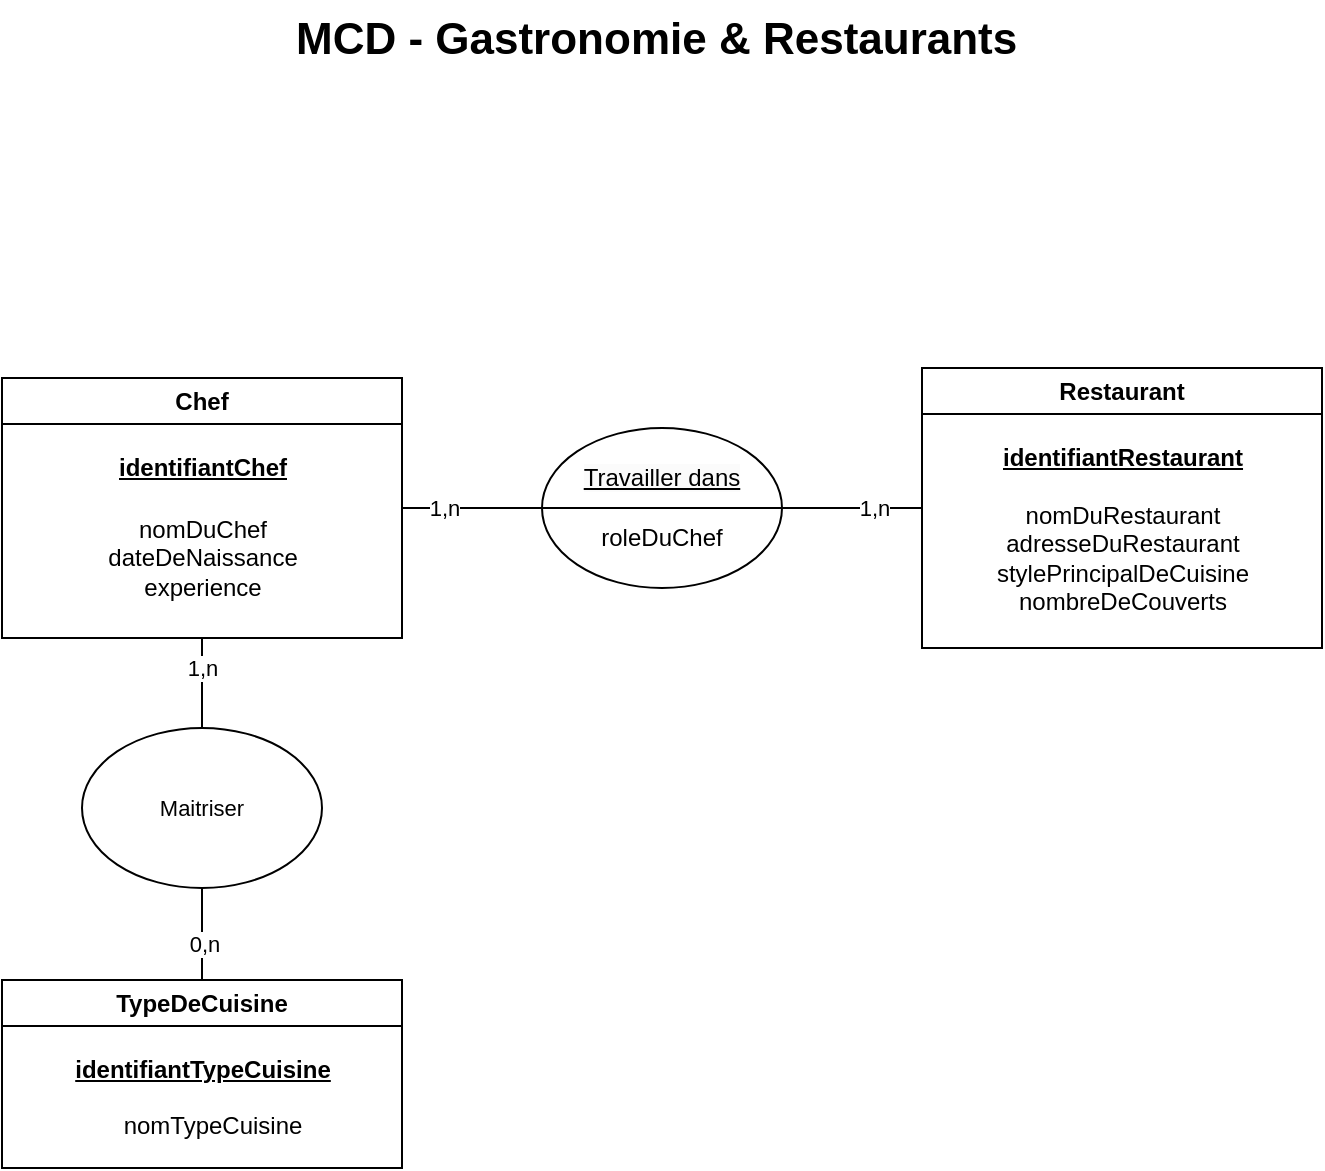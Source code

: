 <mxfile version="26.1.1" pages="3">
  <diagram name="MCD" id="_VAES6APuK3_uoqVnZ1t">
    <mxGraphModel dx="1193" dy="909" grid="1" gridSize="10" guides="1" tooltips="1" connect="1" arrows="1" fold="1" page="1" pageScale="1" pageWidth="1169" pageHeight="827" math="0" shadow="0">
      <root>
        <mxCell id="0" />
        <mxCell id="1" parent="0" />
        <mxCell id="GSkGhKC62d-ZnsJlCACh-16" style="edgeStyle=orthogonalEdgeStyle;shape=connector;rounded=0;orthogonalLoop=1;jettySize=auto;html=1;exitX=1;exitY=0.5;exitDx=0;exitDy=0;entryX=0;entryY=0.5;entryDx=0;entryDy=0;strokeColor=default;align=center;verticalAlign=middle;fontFamily=Helvetica;fontSize=11;fontColor=default;labelBackgroundColor=default;startFill=0;endArrow=none;" edge="1" parent="1" source="GSkGhKC62d-ZnsJlCACh-1" target="GSkGhKC62d-ZnsJlCACh-10">
          <mxGeometry relative="1" as="geometry" />
        </mxCell>
        <mxCell id="GSkGhKC62d-ZnsJlCACh-21" value="1,n" style="edgeLabel;html=1;align=center;verticalAlign=middle;resizable=0;points=[];fontFamily=Helvetica;fontSize=11;fontColor=default;labelBackgroundColor=default;" vertex="1" connectable="0" parent="GSkGhKC62d-ZnsJlCACh-16">
          <mxGeometry x="-0.408" relative="1" as="geometry">
            <mxPoint as="offset" />
          </mxGeometry>
        </mxCell>
        <mxCell id="GSkGhKC62d-ZnsJlCACh-1" value="Chef" style="swimlane;whiteSpace=wrap;html=1;" vertex="1" parent="1">
          <mxGeometry x="255" y="219" width="200" height="130" as="geometry" />
        </mxCell>
        <mxCell id="GSkGhKC62d-ZnsJlCACh-3" value="&lt;u&gt;&lt;b&gt;identifiantChef&lt;/b&gt;&lt;/u&gt;" style="text;html=1;align=center;verticalAlign=middle;resizable=0;points=[];autosize=1;strokeColor=none;fillColor=none;" vertex="1" parent="GSkGhKC62d-ZnsJlCACh-1">
          <mxGeometry x="45" y="30" width="110" height="30" as="geometry" />
        </mxCell>
        <mxCell id="GSkGhKC62d-ZnsJlCACh-4" value="nomDuChef&lt;div&gt;dateDeNaissance&lt;/div&gt;&lt;div&gt;experience&lt;/div&gt;" style="text;html=1;align=center;verticalAlign=middle;resizable=0;points=[];autosize=1;strokeColor=none;fillColor=none;" vertex="1" parent="GSkGhKC62d-ZnsJlCACh-1">
          <mxGeometry x="40" y="60" width="120" height="60" as="geometry" />
        </mxCell>
        <mxCell id="GSkGhKC62d-ZnsJlCACh-17" style="edgeStyle=orthogonalEdgeStyle;shape=connector;rounded=0;orthogonalLoop=1;jettySize=auto;html=1;exitX=0;exitY=0.5;exitDx=0;exitDy=0;entryX=1;entryY=0.5;entryDx=0;entryDy=0;strokeColor=default;align=center;verticalAlign=middle;fontFamily=Helvetica;fontSize=11;fontColor=default;labelBackgroundColor=default;startFill=0;endArrow=none;" edge="1" parent="1" source="GSkGhKC62d-ZnsJlCACh-2" target="GSkGhKC62d-ZnsJlCACh-10">
          <mxGeometry relative="1" as="geometry" />
        </mxCell>
        <mxCell id="GSkGhKC62d-ZnsJlCACh-22" value="1,n" style="edgeLabel;html=1;align=center;verticalAlign=middle;resizable=0;points=[];fontFamily=Helvetica;fontSize=11;fontColor=default;labelBackgroundColor=default;" vertex="1" connectable="0" parent="GSkGhKC62d-ZnsJlCACh-17">
          <mxGeometry x="-0.32" y="-1" relative="1" as="geometry">
            <mxPoint y="1" as="offset" />
          </mxGeometry>
        </mxCell>
        <mxCell id="GSkGhKC62d-ZnsJlCACh-2" value="Restaurant" style="swimlane;whiteSpace=wrap;html=1;" vertex="1" parent="1">
          <mxGeometry x="715" y="214" width="200" height="140" as="geometry" />
        </mxCell>
        <mxCell id="GSkGhKC62d-ZnsJlCACh-8" value="&lt;b&gt;&lt;u&gt;identifiantRestaurant&lt;/u&gt;&lt;/b&gt;" style="text;html=1;align=center;verticalAlign=middle;resizable=0;points=[];autosize=1;strokeColor=none;fillColor=none;" vertex="1" parent="GSkGhKC62d-ZnsJlCACh-2">
          <mxGeometry x="30" y="30" width="140" height="30" as="geometry" />
        </mxCell>
        <mxCell id="GSkGhKC62d-ZnsJlCACh-9" value="nomDuRestaurant&lt;div&gt;adresseDuRestaurant&lt;/div&gt;&lt;div&gt;stylePrincipalDeCuisine&lt;/div&gt;&lt;div&gt;nombreDeCouverts&lt;/div&gt;" style="text;html=1;align=center;verticalAlign=middle;resizable=0;points=[];autosize=1;strokeColor=none;fillColor=none;" vertex="1" parent="GSkGhKC62d-ZnsJlCACh-2">
          <mxGeometry x="25" y="60" width="150" height="70" as="geometry" />
        </mxCell>
        <mxCell id="GSkGhKC62d-ZnsJlCACh-5" value="TypeDeCuisine" style="swimlane;whiteSpace=wrap;html=1;" vertex="1" parent="1">
          <mxGeometry x="255" y="520" width="200" height="94" as="geometry" />
        </mxCell>
        <mxCell id="GSkGhKC62d-ZnsJlCACh-6" value="&lt;u&gt;&lt;b&gt;identifiantTypeCuisine&lt;/b&gt;&lt;/u&gt;" style="text;html=1;align=center;verticalAlign=middle;resizable=0;points=[];autosize=1;strokeColor=none;fillColor=none;" vertex="1" parent="GSkGhKC62d-ZnsJlCACh-5">
          <mxGeometry x="25" y="30" width="150" height="30" as="geometry" />
        </mxCell>
        <mxCell id="GSkGhKC62d-ZnsJlCACh-7" value="nomTypeCuisine" style="text;html=1;align=center;verticalAlign=middle;resizable=0;points=[];autosize=1;strokeColor=none;fillColor=none;" vertex="1" parent="GSkGhKC62d-ZnsJlCACh-5">
          <mxGeometry x="50" y="58" width="110" height="30" as="geometry" />
        </mxCell>
        <mxCell id="GSkGhKC62d-ZnsJlCACh-15" value="" style="group" vertex="1" connectable="0" parent="1">
          <mxGeometry x="525" y="244" width="120" height="80" as="geometry" />
        </mxCell>
        <mxCell id="GSkGhKC62d-ZnsJlCACh-10" value="&lt;div&gt;&lt;br&gt;&lt;/div&gt;&lt;div&gt;&lt;br&gt;&lt;/div&gt;&lt;div&gt;roleDuChef&lt;/div&gt;" style="ellipse;whiteSpace=wrap;html=1;" vertex="1" parent="GSkGhKC62d-ZnsJlCACh-15">
          <mxGeometry width="120" height="80" as="geometry" />
        </mxCell>
        <mxCell id="GSkGhKC62d-ZnsJlCACh-13" style="edgeStyle=orthogonalEdgeStyle;rounded=0;orthogonalLoop=1;jettySize=auto;html=1;exitX=0;exitY=0.5;exitDx=0;exitDy=0;entryX=1;entryY=0.5;entryDx=0;entryDy=0;endArrow=none;startFill=0;" edge="1" parent="GSkGhKC62d-ZnsJlCACh-15" source="GSkGhKC62d-ZnsJlCACh-10" target="GSkGhKC62d-ZnsJlCACh-10">
          <mxGeometry relative="1" as="geometry">
            <Array as="points">
              <mxPoint x="30" y="40" />
              <mxPoint x="30" y="40" />
            </Array>
          </mxGeometry>
        </mxCell>
        <mxCell id="GSkGhKC62d-ZnsJlCACh-14" value="&lt;span style=&quot;font-size: 12px; background-color: rgb(251, 251, 251);&quot;&gt;&lt;u&gt;Travailler dans&lt;/u&gt;&lt;/span&gt;" style="text;html=1;align=center;verticalAlign=middle;whiteSpace=wrap;rounded=0;fontFamily=Helvetica;fontSize=11;fontColor=default;labelBackgroundColor=default;" vertex="1" parent="GSkGhKC62d-ZnsJlCACh-15">
          <mxGeometry x="15" y="10" width="90" height="30" as="geometry" />
        </mxCell>
        <mxCell id="GSkGhKC62d-ZnsJlCACh-19" style="edgeStyle=orthogonalEdgeStyle;shape=connector;rounded=0;orthogonalLoop=1;jettySize=auto;html=1;entryX=0.5;entryY=1;entryDx=0;entryDy=0;strokeColor=default;align=center;verticalAlign=middle;fontFamily=Helvetica;fontSize=11;fontColor=default;labelBackgroundColor=default;startFill=0;endArrow=none;" edge="1" parent="1" source="GSkGhKC62d-ZnsJlCACh-18" target="GSkGhKC62d-ZnsJlCACh-1">
          <mxGeometry relative="1" as="geometry" />
        </mxCell>
        <mxCell id="GSkGhKC62d-ZnsJlCACh-23" value="1,n" style="edgeLabel;html=1;align=center;verticalAlign=middle;resizable=0;points=[];fontFamily=Helvetica;fontSize=11;fontColor=default;labelBackgroundColor=default;" vertex="1" connectable="0" parent="GSkGhKC62d-ZnsJlCACh-19">
          <mxGeometry x="0.345" relative="1" as="geometry">
            <mxPoint as="offset" />
          </mxGeometry>
        </mxCell>
        <mxCell id="GSkGhKC62d-ZnsJlCACh-20" style="edgeStyle=orthogonalEdgeStyle;shape=connector;rounded=0;orthogonalLoop=1;jettySize=auto;html=1;strokeColor=default;align=center;verticalAlign=middle;fontFamily=Helvetica;fontSize=11;fontColor=default;labelBackgroundColor=default;startFill=0;endArrow=none;" edge="1" parent="1" source="GSkGhKC62d-ZnsJlCACh-18" target="GSkGhKC62d-ZnsJlCACh-5">
          <mxGeometry relative="1" as="geometry" />
        </mxCell>
        <mxCell id="GSkGhKC62d-ZnsJlCACh-24" value="0,n" style="edgeLabel;html=1;align=center;verticalAlign=middle;resizable=0;points=[];fontFamily=Helvetica;fontSize=11;fontColor=default;labelBackgroundColor=default;" vertex="1" connectable="0" parent="GSkGhKC62d-ZnsJlCACh-20">
          <mxGeometry x="0.202" y="1" relative="1" as="geometry">
            <mxPoint as="offset" />
          </mxGeometry>
        </mxCell>
        <mxCell id="GSkGhKC62d-ZnsJlCACh-18" value="Maitriser" style="ellipse;whiteSpace=wrap;html=1;fontFamily=Helvetica;fontSize=11;fontColor=default;labelBackgroundColor=default;" vertex="1" parent="1">
          <mxGeometry x="295" y="394" width="120" height="80" as="geometry" />
        </mxCell>
        <mxCell id="xr9xrHWhSfn2qRHlvQaQ-1" value="&lt;h1 style=&quot;margin-top: 0px;&quot;&gt;MCD - Gastronomie &amp;amp; Restaurants&lt;/h1&gt;" style="text;html=1;whiteSpace=wrap;overflow=hidden;rounded=0;fontFamily=Helvetica;fontSize=11;fontColor=default;labelBackgroundColor=default;" vertex="1" parent="1">
          <mxGeometry x="400" y="30" width="370" height="40" as="geometry" />
        </mxCell>
      </root>
    </mxGraphModel>
  </diagram>
  <diagram name="MLD" id="-9YC8l6qLKDzF1gOQo9l">
    <mxGraphModel dx="954" dy="727" grid="1" gridSize="10" guides="1" tooltips="1" connect="1" arrows="1" fold="1" page="1" pageScale="1" pageWidth="1169" pageHeight="827" math="0" shadow="0">
      <root>
        <mxCell id="SzoJbaLFp_RId-FHAc0Q-0" />
        <mxCell id="SzoJbaLFp_RId-FHAc0Q-1" parent="SzoJbaLFp_RId-FHAc0Q-0" />
        <mxCell id="SzoJbaLFp_RId-FHAc0Q-4" value="chefs" style="swimlane;whiteSpace=wrap;html=1;" vertex="1" parent="SzoJbaLFp_RId-FHAc0Q-1">
          <mxGeometry x="339" y="199" width="200" height="120" as="geometry" />
        </mxCell>
        <mxCell id="SzoJbaLFp_RId-FHAc0Q-5" value="&lt;u&gt;&lt;b&gt;id&lt;/b&gt;&lt;/u&gt;" style="text;html=1;align=center;verticalAlign=middle;resizable=0;points=[];autosize=1;" vertex="1" parent="SzoJbaLFp_RId-FHAc0Q-4">
          <mxGeometry x="85" y="30" width="30" height="30" as="geometry" />
        </mxCell>
        <mxCell id="SzoJbaLFp_RId-FHAc0Q-6" value="&lt;div&gt;nom_du_chef&lt;/div&gt;&lt;div&gt;date_de_naissance&lt;/div&gt;&lt;div&gt;annees_experience&lt;/div&gt;" style="text;html=1;align=center;verticalAlign=middle;resizable=0;points=[];autosize=1;strokeColor=none;fillColor=none;" vertex="1" parent="SzoJbaLFp_RId-FHAc0Q-4">
          <mxGeometry x="35" y="60" width="130" height="60" as="geometry" />
        </mxCell>
        <mxCell id="SzoJbaLFp_RId-FHAc0Q-9" value="restaurants" style="swimlane;whiteSpace=wrap;html=1;" vertex="1" parent="SzoJbaLFp_RId-FHAc0Q-1">
          <mxGeometry x="639" y="353" width="200" height="140" as="geometry" />
        </mxCell>
        <mxCell id="SzoJbaLFp_RId-FHAc0Q-10" value="&lt;b&gt;&lt;u&gt;id&lt;/u&gt;&lt;/b&gt;" style="text;html=1;align=center;verticalAlign=middle;resizable=0;points=[];autosize=1;" vertex="1" parent="SzoJbaLFp_RId-FHAc0Q-9">
          <mxGeometry x="85" y="30" width="30" height="30" as="geometry" />
        </mxCell>
        <mxCell id="SzoJbaLFp_RId-FHAc0Q-11" value="nom_du_restaurant&lt;div&gt;adresse_du_restaurant&lt;/div&gt;&lt;div&gt;style_principal_de_cuisine&lt;/div&gt;&lt;div&gt;nombre_de_couverts&lt;/div&gt;" style="text;html=1;align=center;verticalAlign=middle;resizable=0;points=[];autosize=1;strokeColor=none;fillColor=none;" vertex="1" parent="SzoJbaLFp_RId-FHAc0Q-9">
          <mxGeometry x="20" y="60" width="160" height="70" as="geometry" />
        </mxCell>
        <mxCell id="SzoJbaLFp_RId-FHAc0Q-12" value="types_de_cuisine" style="swimlane;whiteSpace=wrap;html=1;" vertex="1" parent="SzoJbaLFp_RId-FHAc0Q-1">
          <mxGeometry x="339" y="529" width="200" height="100" as="geometry" />
        </mxCell>
        <mxCell id="SzoJbaLFp_RId-FHAc0Q-13" value="&lt;u&gt;&lt;b&gt;id&lt;/b&gt;&lt;/u&gt;" style="text;html=1;align=center;verticalAlign=middle;resizable=0;points=[];autosize=1;" vertex="1" parent="SzoJbaLFp_RId-FHAc0Q-12">
          <mxGeometry x="85" y="30" width="30" height="30" as="geometry" />
        </mxCell>
        <mxCell id="SzoJbaLFp_RId-FHAc0Q-14" value="nom_type_cuisine" style="text;html=1;align=center;verticalAlign=middle;resizable=0;points=[];autosize=1;strokeColor=none;fillColor=none;" vertex="1" parent="SzoJbaLFp_RId-FHAc0Q-12">
          <mxGeometry x="45" y="58" width="120" height="30" as="geometry" />
        </mxCell>
        <mxCell id="SzoJbaLFp_RId-FHAc0Q-24" value="&lt;h1 style=&quot;margin-top: 0px;&quot;&gt;MLD - Gastronomie &amp;amp; Restaurants&lt;/h1&gt;" style="text;html=1;whiteSpace=wrap;overflow=hidden;rounded=0;fontFamily=Helvetica;fontSize=11;fontColor=default;labelBackgroundColor=default;" vertex="1" parent="SzoJbaLFp_RId-FHAc0Q-1">
          <mxGeometry x="400" y="30" width="370" height="40" as="geometry" />
        </mxCell>
        <mxCell id="x8x6pUuFTghW01jLzWkH-0" value="chefs_types_cuisine" style="swimlane;whiteSpace=wrap;html=1;" vertex="1" parent="SzoJbaLFp_RId-FHAc0Q-1">
          <mxGeometry x="324" y="362.5" width="230" height="130" as="geometry" />
        </mxCell>
        <mxCell id="x8x6pUuFTghW01jLzWkH-1" value="&lt;u&gt;&lt;b&gt;#chef_id&lt;/b&gt;&lt;/u&gt;" style="text;html=1;align=center;verticalAlign=middle;resizable=0;points=[];autosize=1;" vertex="1" parent="x8x6pUuFTghW01jLzWkH-0">
          <mxGeometry x="85" y="30" width="70" height="30" as="geometry" />
        </mxCell>
        <mxCell id="7_OuWiPvFZ6UxES5gaJ_-0" value="&lt;u&gt;&lt;b&gt;#type_cuisine_id&lt;/b&gt;&lt;/u&gt;" style="text;html=1;align=center;verticalAlign=middle;resizable=0;points=[];autosize=1;" vertex="1" parent="x8x6pUuFTghW01jLzWkH-0">
          <mxGeometry x="60" y="60" width="120" height="30" as="geometry" />
        </mxCell>
        <mxCell id="KzNYlcHB_r4TpGv_dIfx-3" value="role_chef" style="text;html=1;align=center;verticalAlign=middle;resizable=0;points=[];autosize=1;strokeColor=none;fillColor=none;fontFamily=Helvetica;fontSize=11;fontColor=default;labelBackgroundColor=default;" vertex="1" parent="x8x6pUuFTghW01jLzWkH-0">
          <mxGeometry x="85" y="90" width="70" height="30" as="geometry" />
        </mxCell>
        <mxCell id="KzNYlcHB_r4TpGv_dIfx-0" value="chefs_restaurants" style="swimlane;whiteSpace=wrap;html=1;" vertex="1" parent="SzoJbaLFp_RId-FHAc0Q-1">
          <mxGeometry x="619" y="199" width="230" height="100" as="geometry" />
        </mxCell>
        <mxCell id="KzNYlcHB_r4TpGv_dIfx-1" value="&lt;u&gt;&lt;b&gt;#chef_id&lt;/b&gt;&lt;/u&gt;" style="text;html=1;align=center;verticalAlign=middle;resizable=0;points=[];autosize=1;" vertex="1" parent="KzNYlcHB_r4TpGv_dIfx-0">
          <mxGeometry x="85" y="30" width="70" height="30" as="geometry" />
        </mxCell>
        <mxCell id="KzNYlcHB_r4TpGv_dIfx-2" value="&lt;u&gt;&lt;b&gt;#restaurant_id&lt;/b&gt;&lt;/u&gt;" style="text;html=1;align=center;verticalAlign=middle;resizable=0;points=[];autosize=1;" vertex="1" parent="KzNYlcHB_r4TpGv_dIfx-0">
          <mxGeometry x="65" y="60" width="110" height="30" as="geometry" />
        </mxCell>
        <mxCell id="KzNYlcHB_r4TpGv_dIfx-9" style="edgeStyle=orthogonalEdgeStyle;shape=connector;rounded=0;orthogonalLoop=1;jettySize=auto;html=1;entryX=-0.033;entryY=0.567;entryDx=0;entryDy=0;entryPerimeter=0;strokeColor=#6c8ebf;align=center;verticalAlign=middle;fontFamily=Helvetica;fontSize=11;fontColor=default;labelBackgroundColor=default;startFill=0;endArrow=none;fillColor=#dae8fc;" edge="1" parent="SzoJbaLFp_RId-FHAc0Q-1" source="7_OuWiPvFZ6UxES5gaJ_-0" target="SzoJbaLFp_RId-FHAc0Q-13">
          <mxGeometry relative="1" as="geometry">
            <Array as="points">
              <mxPoint x="269" y="438" />
              <mxPoint x="269" y="576" />
            </Array>
          </mxGeometry>
        </mxCell>
        <mxCell id="KzNYlcHB_r4TpGv_dIfx-10" style="edgeStyle=orthogonalEdgeStyle;shape=connector;rounded=0;orthogonalLoop=1;jettySize=auto;html=1;entryX=0.033;entryY=0.433;entryDx=0;entryDy=0;entryPerimeter=0;strokeColor=#6c8ebf;align=center;verticalAlign=middle;fontFamily=Helvetica;fontSize=11;fontColor=default;labelBackgroundColor=default;startFill=0;endArrow=none;fillColor=#dae8fc;" edge="1" parent="SzoJbaLFp_RId-FHAc0Q-1" source="x8x6pUuFTghW01jLzWkH-1" target="SzoJbaLFp_RId-FHAc0Q-5">
          <mxGeometry relative="1" as="geometry">
            <Array as="points">
              <mxPoint x="269" y="408" />
              <mxPoint x="269" y="242" />
            </Array>
          </mxGeometry>
        </mxCell>
        <mxCell id="KzNYlcHB_r4TpGv_dIfx-11" style="edgeStyle=orthogonalEdgeStyle;shape=connector;rounded=0;orthogonalLoop=1;jettySize=auto;html=1;entryX=1.033;entryY=0.5;entryDx=0;entryDy=0;entryPerimeter=0;strokeColor=#6c8ebf;align=center;verticalAlign=middle;fontFamily=Helvetica;fontSize=11;fontColor=default;labelBackgroundColor=default;startFill=0;endArrow=none;fillColor=#dae8fc;" edge="1" parent="SzoJbaLFp_RId-FHAc0Q-1" source="KzNYlcHB_r4TpGv_dIfx-1" target="SzoJbaLFp_RId-FHAc0Q-5">
          <mxGeometry relative="1" as="geometry" />
        </mxCell>
        <mxCell id="KzNYlcHB_r4TpGv_dIfx-12" style="edgeStyle=orthogonalEdgeStyle;shape=connector;rounded=0;orthogonalLoop=1;jettySize=auto;html=1;entryX=1;entryY=0.467;entryDx=0;entryDy=0;entryPerimeter=0;strokeColor=#6c8ebf;align=center;verticalAlign=middle;fontFamily=Helvetica;fontSize=11;fontColor=default;labelBackgroundColor=default;startFill=0;endArrow=none;fillColor=#dae8fc;" edge="1" parent="SzoJbaLFp_RId-FHAc0Q-1" source="SzoJbaLFp_RId-FHAc0Q-10" target="KzNYlcHB_r4TpGv_dIfx-2">
          <mxGeometry relative="1" as="geometry">
            <Array as="points">
              <mxPoint x="899" y="398" />
              <mxPoint x="899" y="273" />
            </Array>
          </mxGeometry>
        </mxCell>
      </root>
    </mxGraphModel>
  </diagram>
  <diagram name="MPD" id="CI0tfkdPbpiVTQ1yzFXv">
    <mxGraphModel dx="954" dy="727" grid="1" gridSize="10" guides="1" tooltips="1" connect="1" arrows="1" fold="1" page="1" pageScale="1" pageWidth="1169" pageHeight="827" math="0" shadow="0">
      <root>
        <mxCell id="oeyuTNS3alm4qesPa6Dw-0" />
        <mxCell id="oeyuTNS3alm4qesPa6Dw-1" parent="oeyuTNS3alm4qesPa6Dw-0" />
        <mxCell id="oeyuTNS3alm4qesPa6Dw-2" value="chiefs" style="swimlane;whiteSpace=wrap;html=1;" vertex="1" parent="oeyuTNS3alm4qesPa6Dw-1">
          <mxGeometry x="319" y="199" width="200" height="120" as="geometry" />
        </mxCell>
        <mxCell id="oeyuTNS3alm4qesPa6Dw-3" value="&lt;u&gt;&lt;b&gt;id&lt;/b&gt;&lt;/u&gt;" style="text;html=1;align=left;verticalAlign=middle;resizable=0;points=[];autosize=1;" vertex="1" parent="oeyuTNS3alm4qesPa6Dw-2">
          <mxGeometry x="11" y="30" width="30" height="30" as="geometry" />
        </mxCell>
        <mxCell id="oeyuTNS3alm4qesPa6Dw-4" value="&lt;div&gt;chiefName&lt;/div&gt;&lt;div&gt;birthDate&lt;/div&gt;&lt;div&gt;yearsOfExperience&lt;/div&gt;" style="text;html=1;align=left;verticalAlign=middle;resizable=0;points=[];autosize=1;strokeColor=none;fillColor=none;" vertex="1" parent="oeyuTNS3alm4qesPa6Dw-2">
          <mxGeometry x="11" y="60" width="130" height="60" as="geometry" />
        </mxCell>
        <mxCell id="1oa9VqpT3tV4gspN4L1G-1" value="Varchar(50)&lt;div&gt;Date&lt;/div&gt;&lt;div&gt;Int&lt;/div&gt;" style="text;html=1;align=right;verticalAlign=middle;resizable=0;points=[];autosize=1;strokeColor=none;fillColor=none;fontFamily=Helvetica;fontSize=11;fontColor=default;labelBackgroundColor=default;" vertex="1" parent="oeyuTNS3alm4qesPa6Dw-2">
          <mxGeometry x="111" y="65" width="80" height="50" as="geometry" />
        </mxCell>
        <mxCell id="1oa9VqpT3tV4gspN4L1G-2" value="Int" style="text;html=1;align=center;verticalAlign=middle;resizable=0;points=[];autosize=1;strokeColor=none;fillColor=none;fontFamily=Helvetica;fontSize=11;fontColor=default;labelBackgroundColor=default;" vertex="1" parent="oeyuTNS3alm4qesPa6Dw-2">
          <mxGeometry x="160" y="30" width="40" height="30" as="geometry" />
        </mxCell>
        <mxCell id="oeyuTNS3alm4qesPa6Dw-5" value="restaurants" style="swimlane;whiteSpace=wrap;html=1;" vertex="1" parent="oeyuTNS3alm4qesPa6Dw-1">
          <mxGeometry x="619" y="353" width="241" height="140" as="geometry" />
        </mxCell>
        <mxCell id="oeyuTNS3alm4qesPa6Dw-7" value="restaurant_name&lt;div&gt;restaurant_address&lt;/div&gt;&lt;div&gt;main_cooking_style&lt;/div&gt;&lt;div&gt;place_settings_number&lt;/div&gt;" style="text;html=1;align=left;verticalAlign=middle;resizable=0;points=[];autosize=1;strokeColor=none;fillColor=none;" vertex="1" parent="oeyuTNS3alm4qesPa6Dw-5">
          <mxGeometry x="11" y="60" width="150" height="70" as="geometry" />
        </mxCell>
        <mxCell id="ypmIO3gJTFhgGBM2Q0Qa-9" value="&lt;u&gt;&lt;b&gt;id&lt;/b&gt;&lt;/u&gt;" style="text;html=1;align=left;verticalAlign=middle;resizable=0;points=[];autosize=1;" vertex="1" parent="oeyuTNS3alm4qesPa6Dw-5">
          <mxGeometry x="12" y="30" width="30" height="30" as="geometry" />
        </mxCell>
        <mxCell id="ypmIO3gJTFhgGBM2Q0Qa-10" value="Int" style="text;html=1;align=right;verticalAlign=middle;resizable=0;points=[];autosize=1;strokeColor=none;fillColor=none;fontFamily=Helvetica;fontSize=11;fontColor=default;labelBackgroundColor=default;" vertex="1" parent="oeyuTNS3alm4qesPa6Dw-5">
          <mxGeometry x="191" y="30" width="40" height="30" as="geometry" />
        </mxCell>
        <mxCell id="ypmIO3gJTFhgGBM2Q0Qa-11" value="Varchar (50)&lt;br&gt;&lt;div&gt;Varchar (255)&lt;/div&gt;&lt;div&gt;Varchar (50)&lt;/div&gt;&lt;div&gt;Int&lt;/div&gt;" style="text;html=1;align=right;verticalAlign=middle;resizable=0;points=[];autosize=1;strokeColor=none;fillColor=none;" vertex="1" parent="oeyuTNS3alm4qesPa6Dw-5">
          <mxGeometry x="131" y="61" width="100" height="70" as="geometry" />
        </mxCell>
        <mxCell id="oeyuTNS3alm4qesPa6Dw-8" value="cooking_types" style="swimlane;whiteSpace=wrap;html=1;" vertex="1" parent="oeyuTNS3alm4qesPa6Dw-1">
          <mxGeometry x="308.5" y="529" width="221" height="100" as="geometry" />
        </mxCell>
        <mxCell id="oeyuTNS3alm4qesPa6Dw-10" value="cooking_type_name" style="text;html=1;align=left;verticalAlign=middle;resizable=0;points=[];autosize=1;strokeColor=none;fillColor=none;" vertex="1" parent="oeyuTNS3alm4qesPa6Dw-8">
          <mxGeometry x="11" y="58" width="130" height="30" as="geometry" />
        </mxCell>
        <mxCell id="ypmIO3gJTFhgGBM2Q0Qa-6" value="&lt;u&gt;&lt;b&gt;id&lt;/b&gt;&lt;/u&gt;" style="text;html=1;align=center;verticalAlign=middle;resizable=0;points=[];autosize=1;" vertex="1" parent="oeyuTNS3alm4qesPa6Dw-8">
          <mxGeometry x="5.5" y="28" width="30" height="30" as="geometry" />
        </mxCell>
        <mxCell id="ypmIO3gJTFhgGBM2Q0Qa-7" value="Int" style="text;html=1;align=right;verticalAlign=middle;resizable=0;points=[];autosize=1;strokeColor=none;fillColor=none;fontFamily=Helvetica;fontSize=11;fontColor=default;labelBackgroundColor=default;" vertex="1" parent="oeyuTNS3alm4qesPa6Dw-8">
          <mxGeometry x="171.5" y="28" width="40" height="30" as="geometry" />
        </mxCell>
        <mxCell id="ypmIO3gJTFhgGBM2Q0Qa-8" value="Varchar (50)" style="text;html=1;align=right;verticalAlign=middle;resizable=0;points=[];autosize=1;strokeColor=none;fillColor=none;fontFamily=Helvetica;fontSize=11;fontColor=default;labelBackgroundColor=default;" vertex="1" parent="oeyuTNS3alm4qesPa6Dw-8">
          <mxGeometry x="134.5" y="58" width="80" height="30" as="geometry" />
        </mxCell>
        <mxCell id="oeyuTNS3alm4qesPa6Dw-11" value="&lt;h1 style=&quot;margin-top: 0px;&quot;&gt;MPD - Gastronomie &amp;amp; Restaurants&lt;/h1&gt;" style="text;html=1;whiteSpace=wrap;overflow=hidden;rounded=0;fontFamily=Helvetica;fontSize=11;fontColor=default;labelBackgroundColor=default;" vertex="1" parent="oeyuTNS3alm4qesPa6Dw-1">
          <mxGeometry x="400" y="30" width="370" height="40" as="geometry" />
        </mxCell>
        <mxCell id="oeyuTNS3alm4qesPa6Dw-12" value="chiefs_cooking_types" style="swimlane;whiteSpace=wrap;html=1;" vertex="1" parent="oeyuTNS3alm4qesPa6Dw-1">
          <mxGeometry x="304" y="362.5" width="230" height="130" as="geometry" />
        </mxCell>
        <mxCell id="oeyuTNS3alm4qesPa6Dw-15" value="role_chef" style="text;html=1;align=center;verticalAlign=middle;resizable=0;points=[];autosize=1;strokeColor=none;fillColor=none;fontFamily=Helvetica;fontSize=11;fontColor=default;labelBackgroundColor=default;" vertex="1" parent="oeyuTNS3alm4qesPa6Dw-12">
          <mxGeometry x="85" y="90" width="70" height="30" as="geometry" />
        </mxCell>
        <mxCell id="ypmIO3gJTFhgGBM2Q0Qa-2" value="&lt;u&gt;&lt;b&gt;#chief_id&lt;/b&gt;&lt;/u&gt;" style="text;html=1;align=left;verticalAlign=middle;resizable=0;points=[];autosize=1;" vertex="1" parent="oeyuTNS3alm4qesPa6Dw-12">
          <mxGeometry x="10" y="30" width="80" height="30" as="geometry" />
        </mxCell>
        <mxCell id="ypmIO3gJTFhgGBM2Q0Qa-3" value="&lt;u&gt;&lt;b&gt;#cooking_type_id&lt;/b&gt;&lt;/u&gt;" style="text;html=1;align=left;verticalAlign=middle;resizable=0;points=[];autosize=1;" vertex="1" parent="oeyuTNS3alm4qesPa6Dw-12">
          <mxGeometry x="10" y="60" width="120" height="30" as="geometry" />
        </mxCell>
        <mxCell id="ypmIO3gJTFhgGBM2Q0Qa-4" value="Int" style="text;html=1;align=right;verticalAlign=middle;whiteSpace=wrap;rounded=0;fontFamily=Helvetica;fontSize=11;fontColor=default;labelBackgroundColor=default;" vertex="1" parent="oeyuTNS3alm4qesPa6Dw-12">
          <mxGeometry x="160" y="30" width="60" height="30" as="geometry" />
        </mxCell>
        <mxCell id="ypmIO3gJTFhgGBM2Q0Qa-5" value="Int" style="text;html=1;align=right;verticalAlign=middle;whiteSpace=wrap;rounded=0;fontFamily=Helvetica;fontSize=11;fontColor=default;labelBackgroundColor=default;" vertex="1" parent="oeyuTNS3alm4qesPa6Dw-12">
          <mxGeometry x="160" y="60" width="60" height="30" as="geometry" />
        </mxCell>
        <mxCell id="oeyuTNS3alm4qesPa6Dw-16" value="chiefs_restaurants" style="swimlane;whiteSpace=wrap;html=1;" vertex="1" parent="oeyuTNS3alm4qesPa6Dw-1">
          <mxGeometry x="624.5" y="199" width="230" height="100" as="geometry" />
        </mxCell>
        <mxCell id="oeyuTNS3alm4qesPa6Dw-17" value="&lt;u&gt;&lt;b&gt;#chief_id&lt;/b&gt;&lt;/u&gt;" style="text;html=1;align=left;verticalAlign=middle;resizable=0;points=[];autosize=1;" vertex="1" parent="oeyuTNS3alm4qesPa6Dw-16">
          <mxGeometry x="11" y="30" width="80" height="30" as="geometry" />
        </mxCell>
        <mxCell id="oeyuTNS3alm4qesPa6Dw-18" value="&lt;u&gt;&lt;b&gt;#restaurant_id&lt;/b&gt;&lt;/u&gt;" style="text;html=1;align=left;verticalAlign=middle;resizable=0;points=[];autosize=1;" vertex="1" parent="oeyuTNS3alm4qesPa6Dw-16">
          <mxGeometry x="11" y="60" width="110" height="30" as="geometry" />
        </mxCell>
        <mxCell id="ypmIO3gJTFhgGBM2Q0Qa-0" value="Int" style="text;html=1;align=right;verticalAlign=middle;whiteSpace=wrap;rounded=0;fontFamily=Helvetica;fontSize=11;fontColor=default;labelBackgroundColor=default;" vertex="1" parent="oeyuTNS3alm4qesPa6Dw-16">
          <mxGeometry x="161" y="30" width="60" height="30" as="geometry" />
        </mxCell>
        <mxCell id="ypmIO3gJTFhgGBM2Q0Qa-1" value="Int" style="text;html=1;align=right;verticalAlign=middle;whiteSpace=wrap;rounded=0;fontFamily=Helvetica;fontSize=11;fontColor=default;labelBackgroundColor=default;" vertex="1" parent="oeyuTNS3alm4qesPa6Dw-16">
          <mxGeometry x="161" y="60" width="60" height="30" as="geometry" />
        </mxCell>
        <mxCell id="ypmIO3gJTFhgGBM2Q0Qa-12" value="" style="endArrow=none;html=1;rounded=0;strokeColor=#6c8ebf;align=center;verticalAlign=middle;fontFamily=Helvetica;fontSize=11;fontColor=default;labelBackgroundColor=default;edgeStyle=orthogonalEdgeStyle;entryX=1;entryY=0.5;entryDx=0;entryDy=0;exitX=1.05;exitY=0.467;exitDx=0;exitDy=0;exitPerimeter=0;fillColor=#dae8fc;" edge="1" parent="oeyuTNS3alm4qesPa6Dw-1" source="ypmIO3gJTFhgGBM2Q0Qa-10" target="ypmIO3gJTFhgGBM2Q0Qa-1">
          <mxGeometry width="50" height="50" relative="1" as="geometry">
            <mxPoint x="560" y="360" as="sourcePoint" />
            <mxPoint x="610" y="310" as="targetPoint" />
            <Array as="points">
              <mxPoint x="900" y="397" />
              <mxPoint x="900" y="274" />
            </Array>
          </mxGeometry>
        </mxCell>
        <mxCell id="ypmIO3gJTFhgGBM2Q0Qa-16" style="edgeStyle=orthogonalEdgeStyle;shape=connector;rounded=0;orthogonalLoop=1;jettySize=auto;html=1;entryX=0.775;entryY=0.5;entryDx=0;entryDy=0;entryPerimeter=0;strokeColor=#6c8ebf;align=center;verticalAlign=middle;fontFamily=Helvetica;fontSize=11;fontColor=default;labelBackgroundColor=default;endArrow=none;fillColor=#dae8fc;" edge="1" parent="oeyuTNS3alm4qesPa6Dw-1" source="oeyuTNS3alm4qesPa6Dw-17" target="1oa9VqpT3tV4gspN4L1G-2">
          <mxGeometry relative="1" as="geometry" />
        </mxCell>
        <mxCell id="ypmIO3gJTFhgGBM2Q0Qa-17" style="edgeStyle=orthogonalEdgeStyle;shape=connector;rounded=0;orthogonalLoop=1;jettySize=auto;html=1;entryX=0;entryY=0.5;entryDx=0;entryDy=0;entryPerimeter=0;strokeColor=#6c8ebf;align=center;verticalAlign=middle;fontFamily=Helvetica;fontSize=11;fontColor=default;labelBackgroundColor=default;endArrow=none;fillColor=#dae8fc;" edge="1" parent="oeyuTNS3alm4qesPa6Dw-1" source="ypmIO3gJTFhgGBM2Q0Qa-2" target="oeyuTNS3alm4qesPa6Dw-3">
          <mxGeometry relative="1" as="geometry">
            <Array as="points">
              <mxPoint x="270" y="408" />
              <mxPoint x="270" y="244" />
            </Array>
          </mxGeometry>
        </mxCell>
        <mxCell id="ypmIO3gJTFhgGBM2Q0Qa-19" style="edgeStyle=orthogonalEdgeStyle;shape=connector;rounded=0;orthogonalLoop=1;jettySize=auto;html=1;entryX=0.033;entryY=0.533;entryDx=0;entryDy=0;entryPerimeter=0;strokeColor=#6c8ebf;align=center;verticalAlign=middle;fontFamily=Helvetica;fontSize=11;fontColor=default;labelBackgroundColor=default;endArrow=none;fillColor=#dae8fc;" edge="1" parent="oeyuTNS3alm4qesPa6Dw-1" source="ypmIO3gJTFhgGBM2Q0Qa-3" target="ypmIO3gJTFhgGBM2Q0Qa-6">
          <mxGeometry relative="1" as="geometry">
            <Array as="points">
              <mxPoint x="270" y="438" />
              <mxPoint x="270" y="573" />
            </Array>
          </mxGeometry>
        </mxCell>
      </root>
    </mxGraphModel>
  </diagram>
</mxfile>
